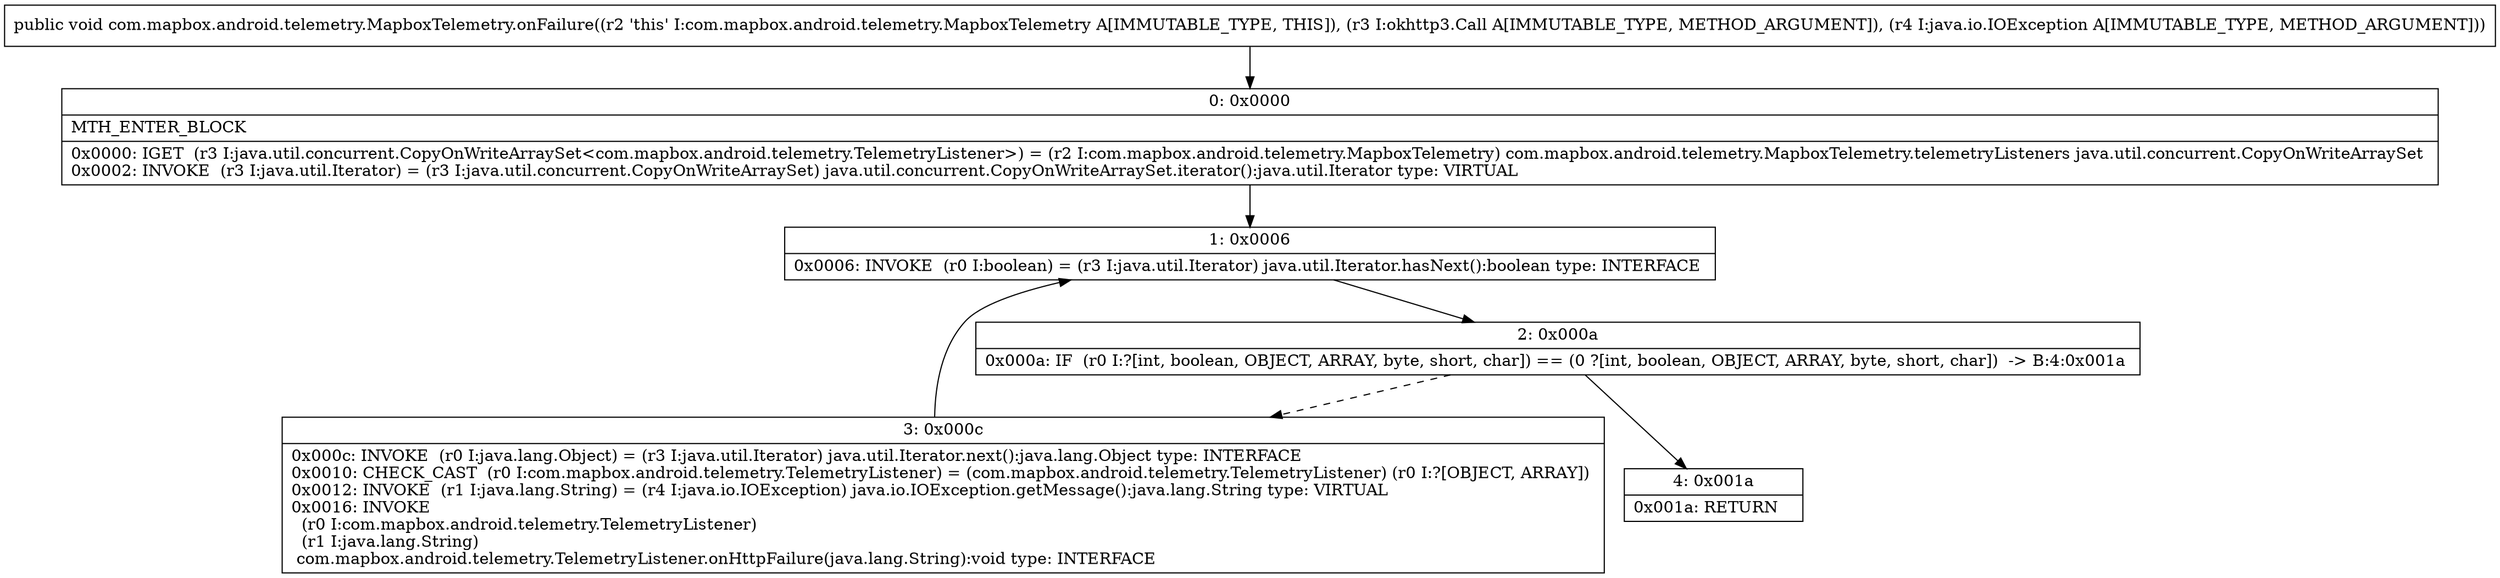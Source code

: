 digraph "CFG forcom.mapbox.android.telemetry.MapboxTelemetry.onFailure(Lokhttp3\/Call;Ljava\/io\/IOException;)V" {
Node_0 [shape=record,label="{0\:\ 0x0000|MTH_ENTER_BLOCK\l|0x0000: IGET  (r3 I:java.util.concurrent.CopyOnWriteArraySet\<com.mapbox.android.telemetry.TelemetryListener\>) = (r2 I:com.mapbox.android.telemetry.MapboxTelemetry) com.mapbox.android.telemetry.MapboxTelemetry.telemetryListeners java.util.concurrent.CopyOnWriteArraySet \l0x0002: INVOKE  (r3 I:java.util.Iterator) = (r3 I:java.util.concurrent.CopyOnWriteArraySet) java.util.concurrent.CopyOnWriteArraySet.iterator():java.util.Iterator type: VIRTUAL \l}"];
Node_1 [shape=record,label="{1\:\ 0x0006|0x0006: INVOKE  (r0 I:boolean) = (r3 I:java.util.Iterator) java.util.Iterator.hasNext():boolean type: INTERFACE \l}"];
Node_2 [shape=record,label="{2\:\ 0x000a|0x000a: IF  (r0 I:?[int, boolean, OBJECT, ARRAY, byte, short, char]) == (0 ?[int, boolean, OBJECT, ARRAY, byte, short, char])  \-\> B:4:0x001a \l}"];
Node_3 [shape=record,label="{3\:\ 0x000c|0x000c: INVOKE  (r0 I:java.lang.Object) = (r3 I:java.util.Iterator) java.util.Iterator.next():java.lang.Object type: INTERFACE \l0x0010: CHECK_CAST  (r0 I:com.mapbox.android.telemetry.TelemetryListener) = (com.mapbox.android.telemetry.TelemetryListener) (r0 I:?[OBJECT, ARRAY]) \l0x0012: INVOKE  (r1 I:java.lang.String) = (r4 I:java.io.IOException) java.io.IOException.getMessage():java.lang.String type: VIRTUAL \l0x0016: INVOKE  \l  (r0 I:com.mapbox.android.telemetry.TelemetryListener)\l  (r1 I:java.lang.String)\l com.mapbox.android.telemetry.TelemetryListener.onHttpFailure(java.lang.String):void type: INTERFACE \l}"];
Node_4 [shape=record,label="{4\:\ 0x001a|0x001a: RETURN   \l}"];
MethodNode[shape=record,label="{public void com.mapbox.android.telemetry.MapboxTelemetry.onFailure((r2 'this' I:com.mapbox.android.telemetry.MapboxTelemetry A[IMMUTABLE_TYPE, THIS]), (r3 I:okhttp3.Call A[IMMUTABLE_TYPE, METHOD_ARGUMENT]), (r4 I:java.io.IOException A[IMMUTABLE_TYPE, METHOD_ARGUMENT])) }"];
MethodNode -> Node_0;
Node_0 -> Node_1;
Node_1 -> Node_2;
Node_2 -> Node_3[style=dashed];
Node_2 -> Node_4;
Node_3 -> Node_1;
}

